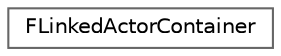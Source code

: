 digraph "Graphical Class Hierarchy"
{
 // LATEX_PDF_SIZE
  bgcolor="transparent";
  edge [fontname=Helvetica,fontsize=10,labelfontname=Helvetica,labelfontsize=10];
  node [fontname=Helvetica,fontsize=10,shape=box,height=0.2,width=0.4];
  rankdir="LR";
  Node0 [id="Node000000",label="FLinkedActorContainer",height=0.2,width=0.4,color="grey40", fillcolor="white", style="filled",URL="$struct_f_linked_actor_container.html",tooltip=" "];
}
